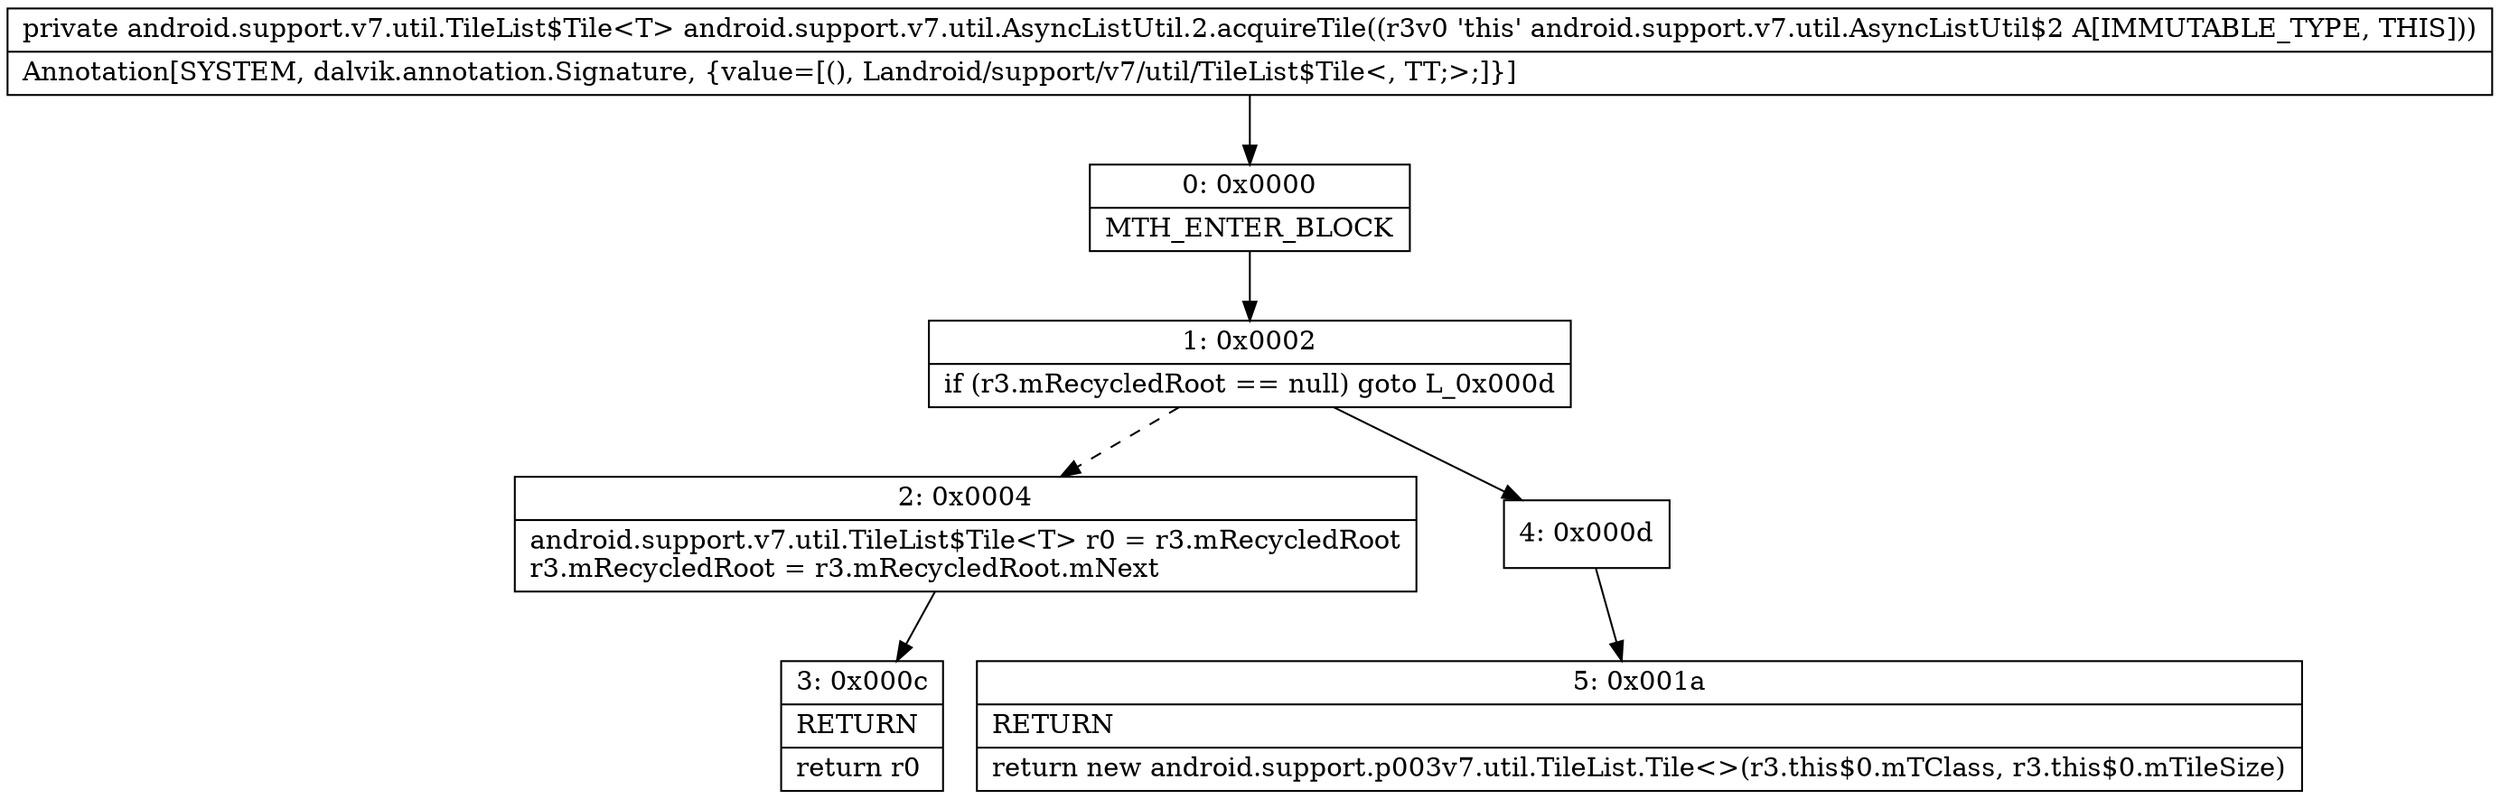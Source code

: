 digraph "CFG forandroid.support.v7.util.AsyncListUtil.2.acquireTile()Landroid\/support\/v7\/util\/TileList$Tile;" {
Node_0 [shape=record,label="{0\:\ 0x0000|MTH_ENTER_BLOCK\l}"];
Node_1 [shape=record,label="{1\:\ 0x0002|if (r3.mRecycledRoot == null) goto L_0x000d\l}"];
Node_2 [shape=record,label="{2\:\ 0x0004|android.support.v7.util.TileList$Tile\<T\> r0 = r3.mRecycledRoot\lr3.mRecycledRoot = r3.mRecycledRoot.mNext\l}"];
Node_3 [shape=record,label="{3\:\ 0x000c|RETURN\l|return r0\l}"];
Node_4 [shape=record,label="{4\:\ 0x000d}"];
Node_5 [shape=record,label="{5\:\ 0x001a|RETURN\l|return new android.support.p003v7.util.TileList.Tile\<\>(r3.this$0.mTClass, r3.this$0.mTileSize)\l}"];
MethodNode[shape=record,label="{private android.support.v7.util.TileList$Tile\<T\> android.support.v7.util.AsyncListUtil.2.acquireTile((r3v0 'this' android.support.v7.util.AsyncListUtil$2 A[IMMUTABLE_TYPE, THIS]))  | Annotation[SYSTEM, dalvik.annotation.Signature, \{value=[(), Landroid\/support\/v7\/util\/TileList$Tile\<, TT;\>;]\}]\l}"];
MethodNode -> Node_0;
Node_0 -> Node_1;
Node_1 -> Node_2[style=dashed];
Node_1 -> Node_4;
Node_2 -> Node_3;
Node_4 -> Node_5;
}

